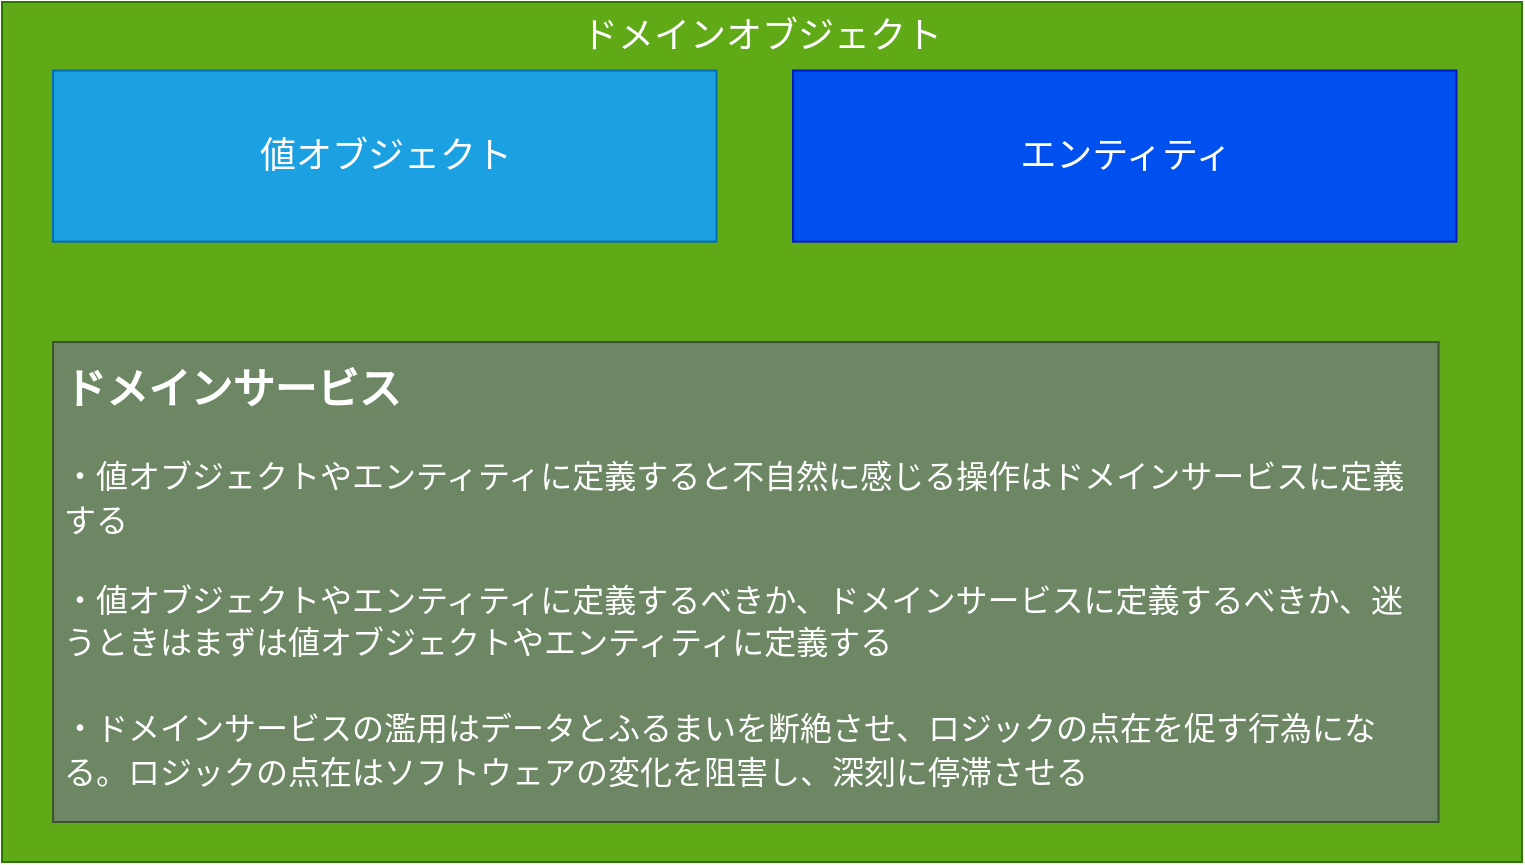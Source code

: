 <mxfile>
    <diagram id="J7o75HjcIceX8dAy3MRA" name="ページ1">
        <mxGraphModel dx="1634" dy="1214" grid="1" gridSize="10" guides="1" tooltips="1" connect="1" arrows="1" fold="1" page="1" pageScale="1" pageWidth="827" pageHeight="1169" math="0" shadow="0">
            <root>
                <mxCell id="0"/>
                <mxCell id="1" parent="0"/>
                <mxCell id="2" value="ドメインオブジェクト" style="whiteSpace=wrap;html=1;align=center;verticalAlign=top;fontSize=18;movable=1;resizable=1;rotatable=1;deletable=1;editable=1;connectable=1;fillColor=#60a917;fontColor=#ffffff;strokeColor=#2D7600;flipH=1;flipV=1;" parent="1" vertex="1">
                    <mxGeometry x="40" y="20" width="760" height="430" as="geometry"/>
                </mxCell>
                <mxCell id="3" value="値オブジェクト" style="whiteSpace=wrap;html=1;align=center;verticalAlign=middle;fontSize=18;fillColor=#1ba1e2;fontColor=#ffffff;strokeColor=#006EAF;" parent="1" vertex="1">
                    <mxGeometry x="65.517" y="54.239" width="331.724" height="85.597" as="geometry"/>
                </mxCell>
                <mxCell id="11" value="エンティティ" style="whiteSpace=wrap;html=1;align=center;verticalAlign=middle;fontSize=18;fillColor=#0050ef;fontColor=#ffffff;strokeColor=#001DBC;" parent="1" vertex="1">
                    <mxGeometry x="435.517" y="54.239" width="331.724" height="85.597" as="geometry"/>
                </mxCell>
                <mxCell id="24" value="&lt;h3&gt;&lt;span style=&quot;background-color: initial;&quot;&gt;ドメインサービス&lt;/span&gt;&lt;/h3&gt;&lt;p&gt;&lt;font style=&quot;font-weight: normal; font-size: 16px;&quot;&gt;・値オブジェクトやエンティティに定義すると不自然に感じる操作はドメインサービスに定義する&lt;/font&gt;&lt;/p&gt;&lt;div&gt;&lt;span style=&quot;font-weight: 400;&quot;&gt;&lt;font style=&quot;font-size: 16px;&quot;&gt;・値オブジェクトやエンティティに定義するべきか、ドメインサービスに定義するべきか、迷うときはまずは値オブジェクトやエンティティに定義する&lt;/font&gt;&lt;/span&gt;&lt;/div&gt;&lt;div&gt;&lt;span style=&quot;font-weight: 400;&quot;&gt;&lt;font style=&quot;font-size: 16px;&quot;&gt;&lt;br&gt;&lt;/font&gt;&lt;/span&gt;&lt;/div&gt;&lt;div&gt;&lt;span style=&quot;font-size: 16px;&quot;&gt;・ドメインサービスの濫用はデータとふるまいを断絶させ、ロジックの点在を促す行為になる。ロジックの点在はソフトウェアの変化を阻害し、深刻に停滞させる&lt;/span&gt;&lt;/div&gt;" style="text;html=1;strokeColor=#3A5431;fillColor=#6d8764;spacing=5;spacingTop=-20;whiteSpace=wrap;overflow=hidden;rounded=0;fontSize=18;container=1;fontColor=#ffffff;" parent="1" vertex="1">
                    <mxGeometry x="65.52" y="190" width="692.76" height="240" as="geometry"/>
                </mxCell>
            </root>
        </mxGraphModel>
    </diagram>
</mxfile>